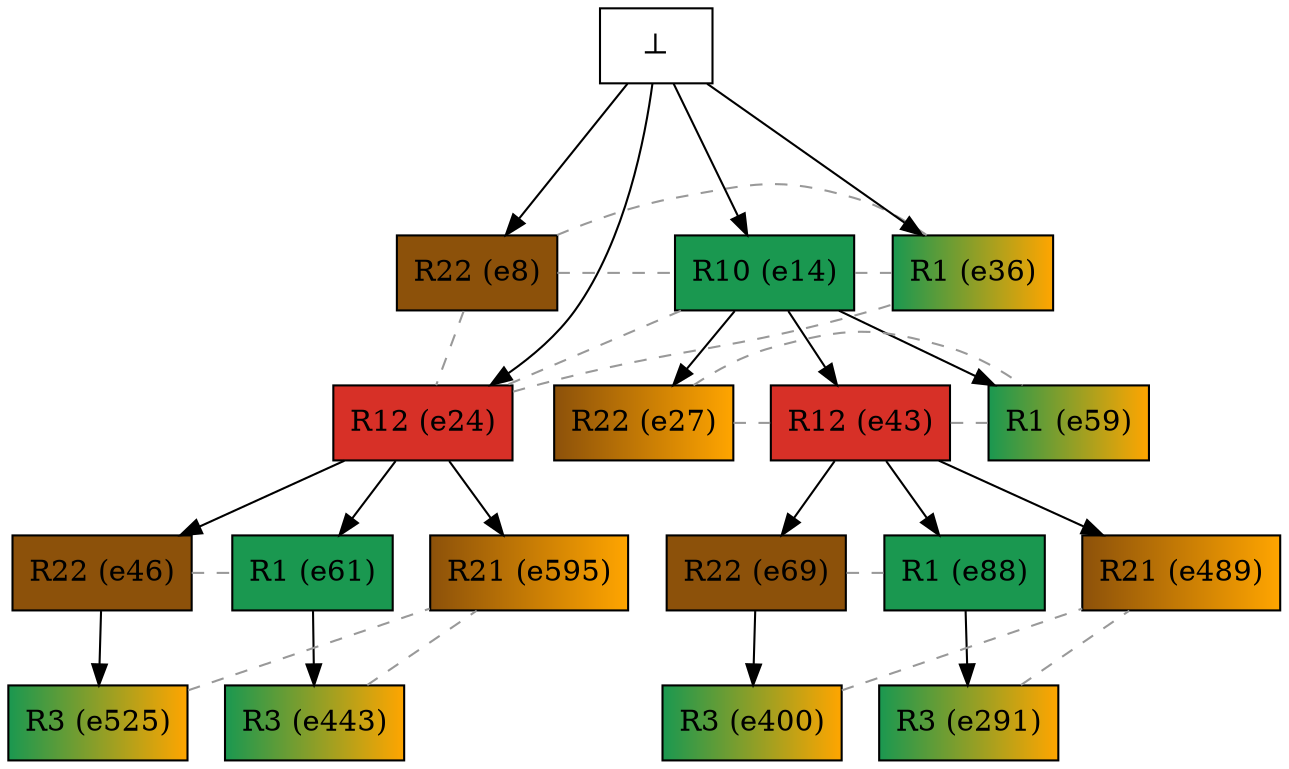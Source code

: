 digraph test {

//conflicts
  e8 -> e14 [arrowhead=none color=gray60 style=dashed constraint=false];
  e8 -> e24 [arrowhead=none color=gray60 style=dashed constraint=false];
  e8 -> e36 [arrowhead=none color=gray60 style=dashed constraint=false];
  e14 -> e24 [arrowhead=none color=gray60 style=dashed constraint=false];
  e14 -> e36 [arrowhead=none color=gray60 style=dashed constraint=false];
  e24 -> e36 [arrowhead=none color=gray60 style=dashed constraint=false];
  e27 -> e43 [arrowhead=none color=gray60 style=dashed constraint=false];
  e27 -> e59 [arrowhead=none color=gray60 style=dashed constraint=false];
  e43 -> e59 [arrowhead=none color=gray60 style=dashed constraint=false];
  e46 -> e61 [arrowhead=none color=gray60 style=dashed constraint=false];
  e69 -> e88 [arrowhead=none color=gray60 style=dashed constraint=false];
  e291 -> e489 [arrowhead=none color=gray60 style=dashed constraint=false];
  e400 -> e489 [arrowhead=none color=gray60 style=dashed constraint=false];
  e443 -> e595 [arrowhead=none color=gray60 style=dashed constraint=false];
  e525 -> e595 [arrowhead=none color=gray60 style=dashed constraint=false];

  e14 -> e27 [minlen=1];
  e14 -> e59 [minlen=1];
  e88 -> e291 [minlen=1];
  e43 -> e88 [minlen=1];
  e14 -> e43 [minlen=1];
  e69 -> e400 [minlen=1];
  e43 -> e69 [minlen=1];
  e61 -> e443 [minlen=1];
  e24 -> e61 [minlen=1];
  e43 -> e489 [minlen=1];
  e46 -> e525 [minlen=1];
  e24 -> e46 [minlen=1];
  e24 -> e595 [minlen=1];
  e0 -> e8 [minlen=2];
  e0 -> e14 [minlen=2];
  e0 -> e24 [minlen=3];
  e0 -> e36 [minlen=2];

  e8 [color="black" fillcolor="#8c510a:#8c510a" label="R22 (e8)" shape=box style=filled];
  e14 [color="black" fillcolor="#1a9850:#1a9850" label="R10 (e14)" shape=box style=filled];
  e24 [color="black" fillcolor="#d73027:#d73027" label="R12 (e24)" shape=box style=filled];
  e27 [color="black" fillcolor="#8c510a:orange" label="R22 (e27)" shape=box style=filled];
  e36 [color="black" fillcolor="#1a9850:orange" label="R1 (e36)" shape=box style=filled];
  e43 [color="black" fillcolor="#d73027:#d73027" label="R12 (e43)" shape=box style=filled];
  e46 [color="black" fillcolor="#8c510a:#8c510a" label="R22 (e46)" shape=box style=filled];
  e59 [color="black" fillcolor="#1a9850:orange" label="R1 (e59)" shape=box style=filled];
  e61 [color="black" fillcolor="#1a9850:#1a9850" label="R1 (e61)" shape=box style=filled];
  e69 [color="black" fillcolor="#8c510a:#8c510a" label="R22 (e69)" shape=box style=filled];
  e88 [color="black" fillcolor="#1a9850:#1a9850" label="R1 (e88)" shape=box style=filled];
  e291 [color="black" fillcolor="#1a9850:orange" label="R3 (e291)" shape=box style=filled];
  e400 [color="black" fillcolor="#1a9850:orange" label="R3 (e400)" shape=box style=filled];
  e443 [color="black" fillcolor="#1a9850:orange" label="R3 (e443)" shape=box style=filled];
  e489 [color="black" fillcolor="#8c510a:orange" label="R21 (e489)" shape=box style=filled];
  e525 [color="black" fillcolor="#1a9850:orange" label="R3 (e525)" shape=box style=filled];
  e595 [color="black" fillcolor="#8c510a:orange" label="R21 (e595)" shape=box style=filled];
  e0 [fillcolor="white" label="⊥" shape=box style=filled];
}
